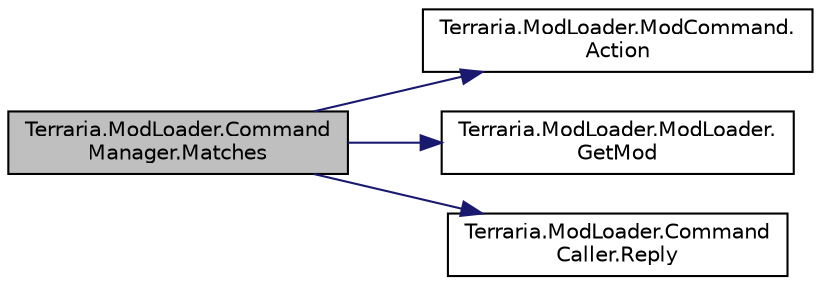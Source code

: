 digraph "Terraria.ModLoader.CommandManager.Matches"
{
  edge [fontname="Helvetica",fontsize="10",labelfontname="Helvetica",labelfontsize="10"];
  node [fontname="Helvetica",fontsize="10",shape=record];
  rankdir="LR";
  Node2 [label="Terraria.ModLoader.Command\lManager.Matches",height=0.2,width=0.4,color="black", fillcolor="grey75", style="filled", fontcolor="black"];
  Node2 -> Node3 [color="midnightblue",fontsize="10",style="solid",fontname="Helvetica"];
  Node3 [label="Terraria.ModLoader.ModCommand.\lAction",height=0.2,width=0.4,color="black", fillcolor="white", style="filled",URL="$class_terraria_1_1_mod_loader_1_1_mod_command.html#a5af7daa9bde5cebd40eb03494441c9e2",tooltip="The code that is executed when the command is triggered."];
  Node2 -> Node4 [color="midnightblue",fontsize="10",style="solid",fontname="Helvetica"];
  Node4 [label="Terraria.ModLoader.ModLoader.\lGetMod",height=0.2,width=0.4,color="black", fillcolor="white", style="filled",URL="$class_terraria_1_1_mod_loader_1_1_mod_loader.html#aed988cac63e90351b6ed0bd72495f3af",tooltip="Gets the instance of the Mod with the specified name. "];
  Node2 -> Node5 [color="midnightblue",fontsize="10",style="solid",fontname="Helvetica"];
  Node5 [label="Terraria.ModLoader.Command\lCaller.Reply",height=0.2,width=0.4,color="black", fillcolor="white", style="filled",URL="$interface_terraria_1_1_mod_loader_1_1_command_caller.html#a6be9f02c2ce7c0adb64d427c52984527"];
}
